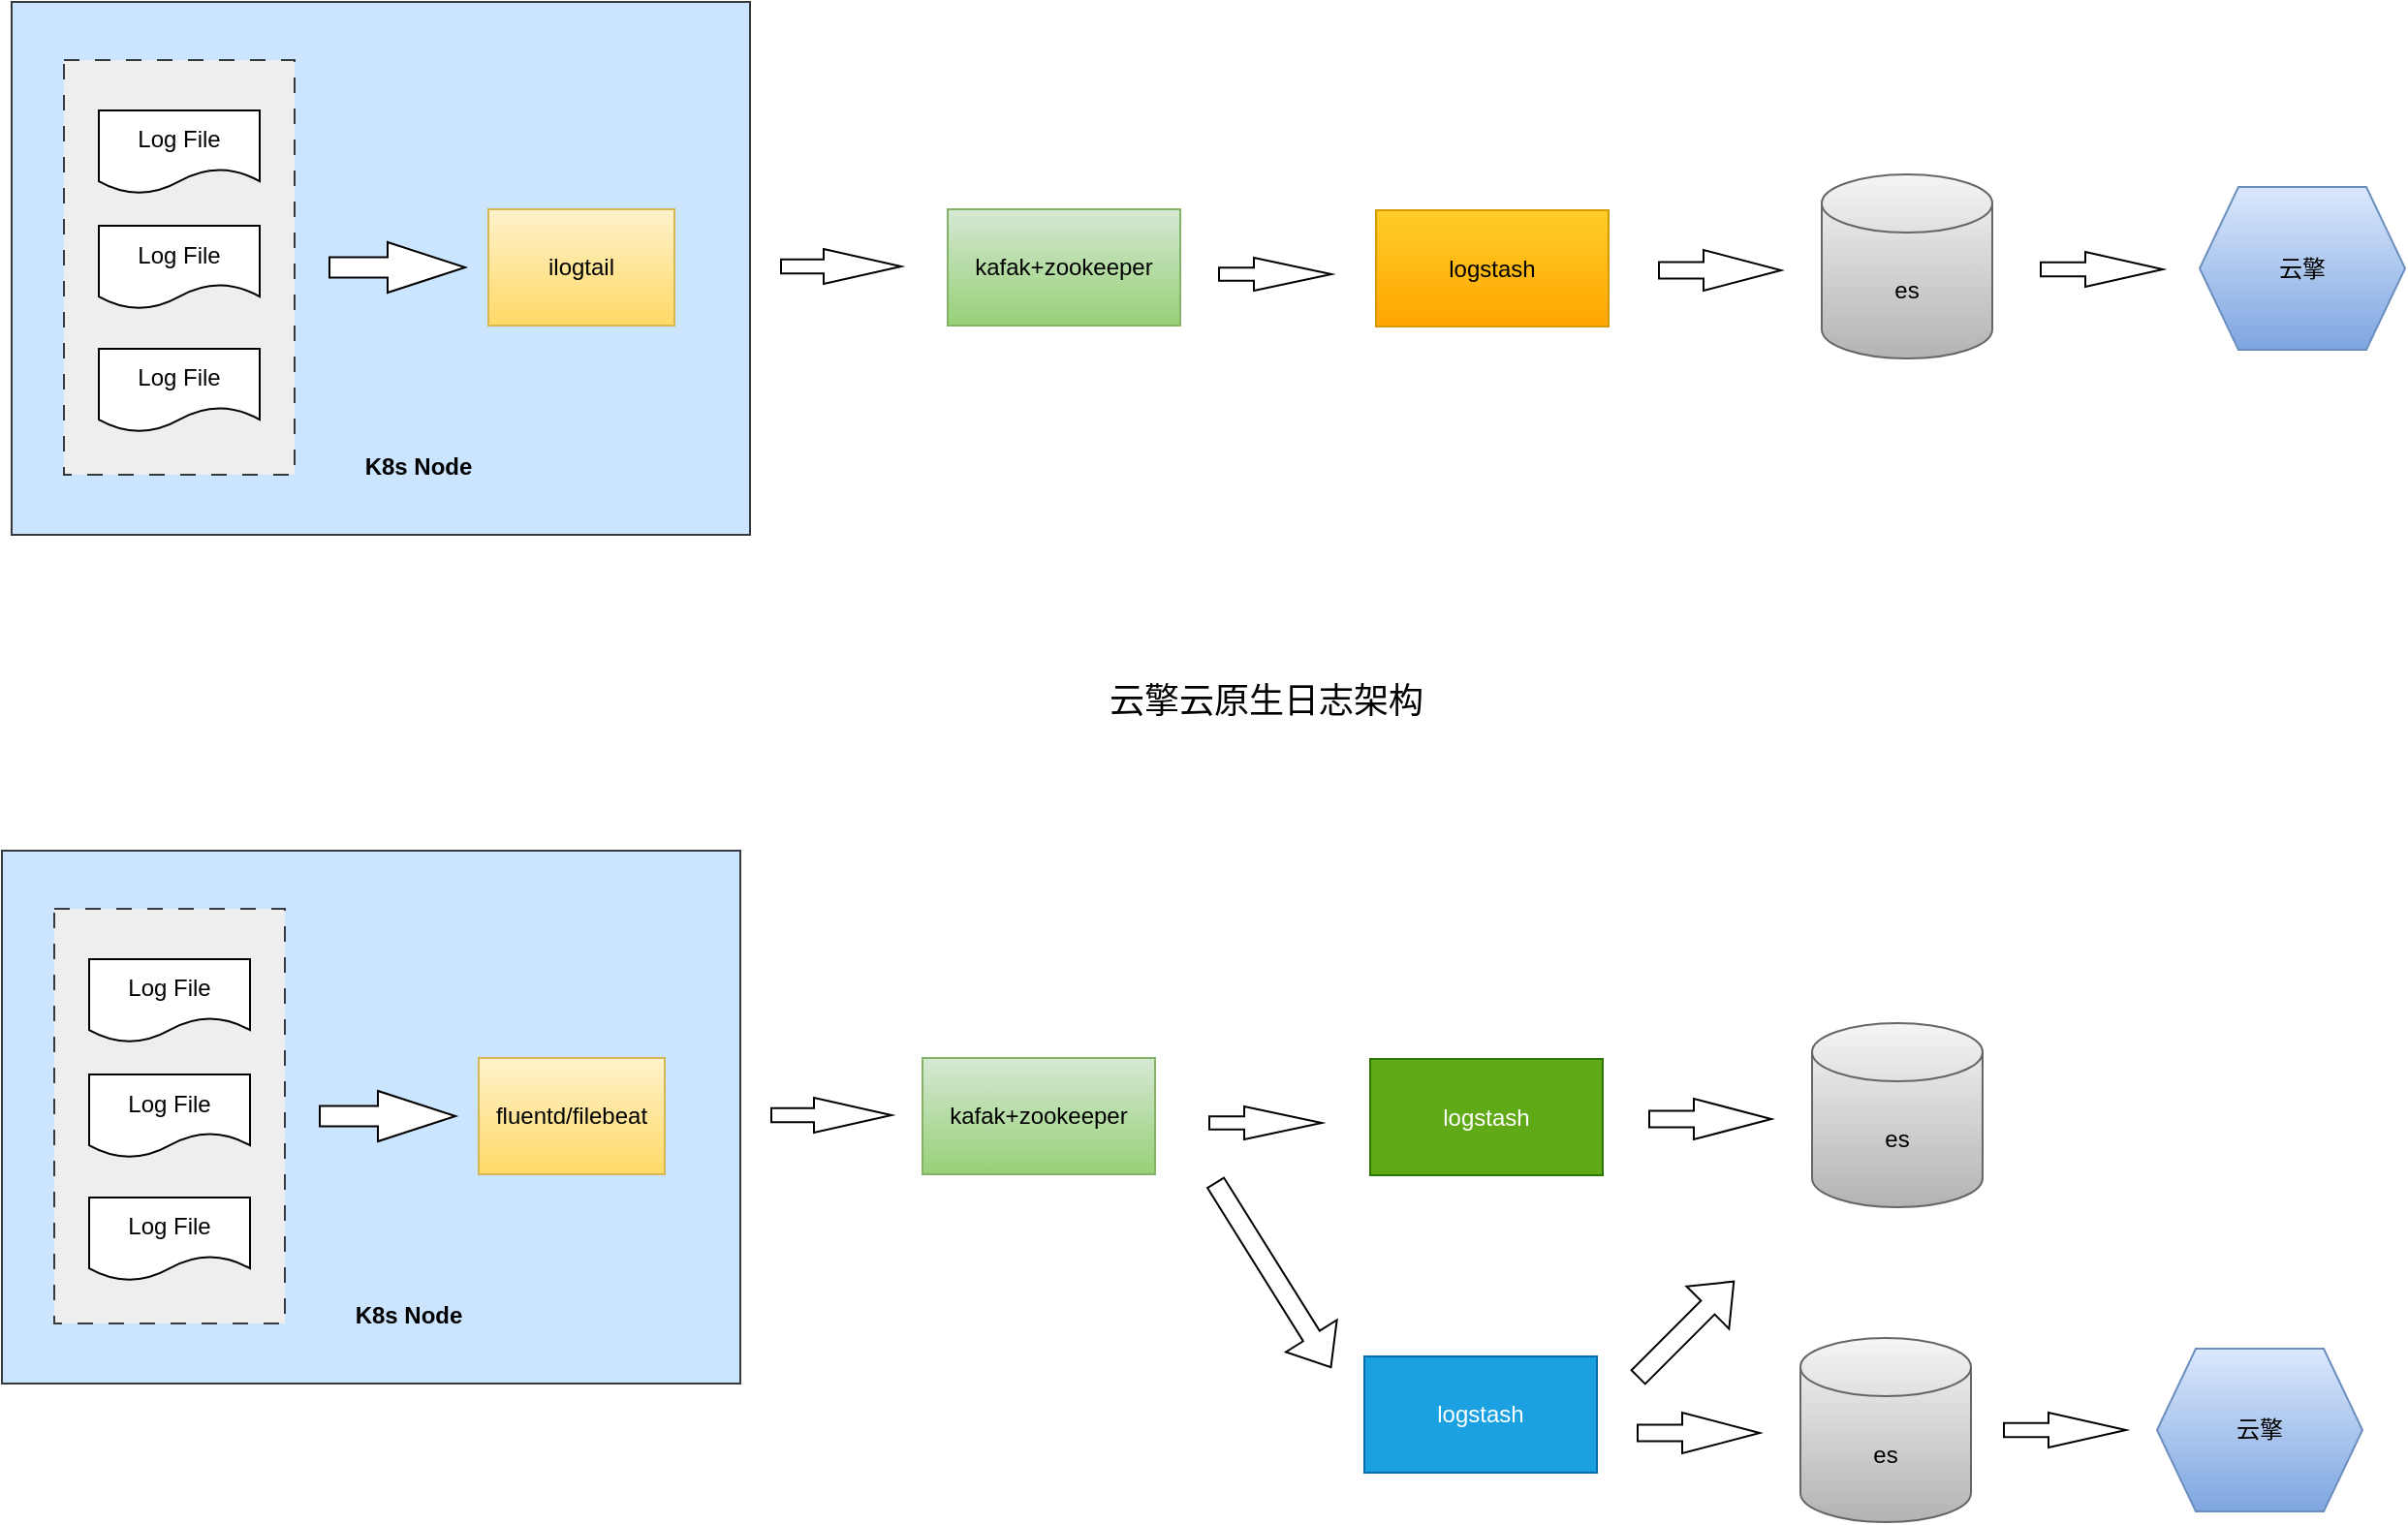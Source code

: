 <mxfile version="24.4.0" type="github">
  <diagram name="第 1 页" id="BbhQ3sLFAGEHEYkjeD8c">
    <mxGraphModel dx="1595" dy="650" grid="0" gridSize="10" guides="1" tooltips="1" connect="1" arrows="1" fold="1" page="0" pageScale="1" pageWidth="827" pageHeight="1169" math="0" shadow="0">
      <root>
        <mxCell id="0" />
        <mxCell id="1" parent="0" />
        <mxCell id="bUwzKDvQNxw6nzo83_uS-1" value="" style="rounded=0;whiteSpace=wrap;html=1;fillColor=#cce5ff;strokeColor=#36393d;" parent="1" vertex="1">
          <mxGeometry x="-38" y="178" width="381" height="275" as="geometry" />
        </mxCell>
        <mxCell id="bUwzKDvQNxw6nzo83_uS-2" value="ilogtail" style="rounded=0;whiteSpace=wrap;html=1;fillColor=#fff2cc;strokeColor=#d6b656;gradientColor=#ffd966;" parent="1" vertex="1">
          <mxGeometry x="208" y="285" width="96" height="60" as="geometry" />
        </mxCell>
        <mxCell id="bUwzKDvQNxw6nzo83_uS-3" value="" style="rounded=0;whiteSpace=wrap;html=1;dashed=1;dashPattern=8 8;fillColor=#eeeeee;strokeColor=#36393d;" parent="1" vertex="1">
          <mxGeometry x="-11" y="208" width="119" height="214" as="geometry" />
        </mxCell>
        <mxCell id="bUwzKDvQNxw6nzo83_uS-4" value="" style="html=1;shadow=0;dashed=0;align=center;verticalAlign=middle;shape=mxgraph.arrows2.arrow;dy=0.6;dx=40;notch=0;" parent="1" vertex="1">
          <mxGeometry x="126" y="302" width="70" height="26" as="geometry" />
        </mxCell>
        <mxCell id="bUwzKDvQNxw6nzo83_uS-7" value="" style="html=1;shadow=0;dashed=0;align=center;verticalAlign=middle;shape=mxgraph.arrows2.arrow;dy=0.6;dx=40;notch=0;" parent="1" vertex="1">
          <mxGeometry x="359" y="305.5" width="62" height="18" as="geometry" />
        </mxCell>
        <mxCell id="bUwzKDvQNxw6nzo83_uS-8" value="kafak+zookeeper" style="rounded=0;whiteSpace=wrap;html=1;fillColor=#d5e8d4;strokeColor=#82b366;gradientColor=#97d077;" parent="1" vertex="1">
          <mxGeometry x="445" y="285" width="120" height="60" as="geometry" />
        </mxCell>
        <mxCell id="bUwzKDvQNxw6nzo83_uS-9" value="logstash" style="rounded=0;whiteSpace=wrap;html=1;fillColor=#ffcd28;strokeColor=#d79b00;gradientColor=#ffa500;" parent="1" vertex="1">
          <mxGeometry x="666" y="285.5" width="120" height="60" as="geometry" />
        </mxCell>
        <mxCell id="bUwzKDvQNxw6nzo83_uS-12" value="" style="html=1;shadow=0;dashed=0;align=center;verticalAlign=middle;shape=mxgraph.arrows2.arrow;dy=0.6;dx=40;notch=0;" parent="1" vertex="1">
          <mxGeometry x="585" y="310" width="58" height="17" as="geometry" />
        </mxCell>
        <mxCell id="bUwzKDvQNxw6nzo83_uS-14" value="es" style="shape=cylinder3;whiteSpace=wrap;html=1;boundedLbl=1;backgroundOutline=1;size=15;fillColor=#f5f5f5;strokeColor=#666666;gradientColor=#b3b3b3;" parent="1" vertex="1">
          <mxGeometry x="896" y="267" width="88" height="95" as="geometry" />
        </mxCell>
        <mxCell id="bUwzKDvQNxw6nzo83_uS-15" value="" style="html=1;shadow=0;dashed=0;align=center;verticalAlign=middle;shape=mxgraph.arrows2.arrow;dy=0.6;dx=40;notch=0;" parent="1" vertex="1">
          <mxGeometry x="812" y="306" width="63" height="21" as="geometry" />
        </mxCell>
        <mxCell id="bUwzKDvQNxw6nzo83_uS-18" value="" style="html=1;shadow=0;dashed=0;align=center;verticalAlign=middle;shape=mxgraph.arrows2.arrow;dy=0.6;dx=40;notch=0;" parent="1" vertex="1">
          <mxGeometry x="1009" y="307" width="63" height="18" as="geometry" />
        </mxCell>
        <mxCell id="bUwzKDvQNxw6nzo83_uS-19" value="云擎" style="shape=hexagon;perimeter=hexagonPerimeter2;whiteSpace=wrap;html=1;fixedSize=1;fillColor=#dae8fc;strokeColor=#6c8ebf;gradientColor=#7ea6e0;" parent="1" vertex="1">
          <mxGeometry x="1091" y="273.5" width="106" height="84" as="geometry" />
        </mxCell>
        <mxCell id="bUwzKDvQNxw6nzo83_uS-20" value="Log File" style="shape=document;whiteSpace=wrap;html=1;boundedLbl=1;" parent="1" vertex="1">
          <mxGeometry x="7" y="234" width="83" height="43" as="geometry" />
        </mxCell>
        <mxCell id="bUwzKDvQNxw6nzo83_uS-21" value="Log File" style="shape=document;whiteSpace=wrap;html=1;boundedLbl=1;" parent="1" vertex="1">
          <mxGeometry x="7" y="293.5" width="83" height="43" as="geometry" />
        </mxCell>
        <mxCell id="bUwzKDvQNxw6nzo83_uS-22" value="Log File" style="shape=document;whiteSpace=wrap;html=1;boundedLbl=1;" parent="1" vertex="1">
          <mxGeometry x="7" y="357" width="83" height="43" as="geometry" />
        </mxCell>
        <mxCell id="bUwzKDvQNxw6nzo83_uS-23" value="&lt;b&gt;K8s Node&lt;/b&gt;" style="text;html=1;align=center;verticalAlign=middle;whiteSpace=wrap;rounded=0;" parent="1" vertex="1">
          <mxGeometry x="141.5" y="403" width="60" height="30" as="geometry" />
        </mxCell>
        <mxCell id="bUwzKDvQNxw6nzo83_uS-31" value="&lt;font style=&quot;font-size: 18px;&quot;&gt;云擎云原生日志架构&lt;/font&gt;" style="text;html=1;align=center;verticalAlign=middle;whiteSpace=wrap;rounded=0;" parent="1" vertex="1">
          <mxGeometry x="513" y="524" width="193" height="30" as="geometry" />
        </mxCell>
        <mxCell id="aREOA3AA0NQ1qb8RDd3X-1" value="" style="rounded=0;whiteSpace=wrap;html=1;fillColor=#cce5ff;strokeColor=#36393d;" vertex="1" parent="1">
          <mxGeometry x="-43" y="616" width="381" height="275" as="geometry" />
        </mxCell>
        <mxCell id="aREOA3AA0NQ1qb8RDd3X-2" value="fluentd/filebeat" style="rounded=0;whiteSpace=wrap;html=1;fillColor=#fff2cc;strokeColor=#d6b656;gradientColor=#ffd966;" vertex="1" parent="1">
          <mxGeometry x="203" y="723" width="96" height="60" as="geometry" />
        </mxCell>
        <mxCell id="aREOA3AA0NQ1qb8RDd3X-3" value="" style="rounded=0;whiteSpace=wrap;html=1;dashed=1;dashPattern=8 8;fillColor=#eeeeee;strokeColor=#36393d;" vertex="1" parent="1">
          <mxGeometry x="-16" y="646" width="119" height="214" as="geometry" />
        </mxCell>
        <mxCell id="aREOA3AA0NQ1qb8RDd3X-4" value="" style="html=1;shadow=0;dashed=0;align=center;verticalAlign=middle;shape=mxgraph.arrows2.arrow;dy=0.6;dx=40;notch=0;" vertex="1" parent="1">
          <mxGeometry x="121" y="740" width="70" height="26" as="geometry" />
        </mxCell>
        <mxCell id="aREOA3AA0NQ1qb8RDd3X-5" value="" style="html=1;shadow=0;dashed=0;align=center;verticalAlign=middle;shape=mxgraph.arrows2.arrow;dy=0.6;dx=40;notch=0;" vertex="1" parent="1">
          <mxGeometry x="354" y="743.5" width="62" height="18" as="geometry" />
        </mxCell>
        <mxCell id="aREOA3AA0NQ1qb8RDd3X-6" value="kafak+zookeeper" style="rounded=0;whiteSpace=wrap;html=1;fillColor=#d5e8d4;strokeColor=#82b366;gradientColor=#97d077;" vertex="1" parent="1">
          <mxGeometry x="432" y="723" width="120" height="60" as="geometry" />
        </mxCell>
        <mxCell id="aREOA3AA0NQ1qb8RDd3X-7" value="logstash" style="rounded=0;whiteSpace=wrap;html=1;fillColor=#60a917;strokeColor=#2D7600;fontColor=#ffffff;" vertex="1" parent="1">
          <mxGeometry x="663" y="723.5" width="120" height="60" as="geometry" />
        </mxCell>
        <mxCell id="aREOA3AA0NQ1qb8RDd3X-8" value="" style="html=1;shadow=0;dashed=0;align=center;verticalAlign=middle;shape=mxgraph.arrows2.arrow;dy=0.6;dx=40;notch=0;" vertex="1" parent="1">
          <mxGeometry x="580" y="748" width="58" height="17" as="geometry" />
        </mxCell>
        <mxCell id="aREOA3AA0NQ1qb8RDd3X-9" value="es" style="shape=cylinder3;whiteSpace=wrap;html=1;boundedLbl=1;backgroundOutline=1;size=15;fillColor=#f5f5f5;strokeColor=#666666;gradientColor=#b3b3b3;" vertex="1" parent="1">
          <mxGeometry x="891" y="705" width="88" height="95" as="geometry" />
        </mxCell>
        <mxCell id="aREOA3AA0NQ1qb8RDd3X-10" value="" style="html=1;shadow=0;dashed=0;align=center;verticalAlign=middle;shape=mxgraph.arrows2.arrow;dy=0.6;dx=40;notch=0;" vertex="1" parent="1">
          <mxGeometry x="807" y="744" width="63" height="21" as="geometry" />
        </mxCell>
        <mxCell id="aREOA3AA0NQ1qb8RDd3X-11" value="" style="html=1;shadow=0;dashed=0;align=center;verticalAlign=middle;shape=mxgraph.arrows2.arrow;dy=0.6;dx=40;notch=0;" vertex="1" parent="1">
          <mxGeometry x="990" y="906" width="63" height="18" as="geometry" />
        </mxCell>
        <mxCell id="aREOA3AA0NQ1qb8RDd3X-12" value="云擎" style="shape=hexagon;perimeter=hexagonPerimeter2;whiteSpace=wrap;html=1;fixedSize=1;fillColor=#dae8fc;strokeColor=#6c8ebf;gradientColor=#7ea6e0;" vertex="1" parent="1">
          <mxGeometry x="1069" y="873" width="106" height="84" as="geometry" />
        </mxCell>
        <mxCell id="aREOA3AA0NQ1qb8RDd3X-13" value="Log File" style="shape=document;whiteSpace=wrap;html=1;boundedLbl=1;" vertex="1" parent="1">
          <mxGeometry x="2" y="672" width="83" height="43" as="geometry" />
        </mxCell>
        <mxCell id="aREOA3AA0NQ1qb8RDd3X-14" value="Log File" style="shape=document;whiteSpace=wrap;html=1;boundedLbl=1;" vertex="1" parent="1">
          <mxGeometry x="2" y="731.5" width="83" height="43" as="geometry" />
        </mxCell>
        <mxCell id="aREOA3AA0NQ1qb8RDd3X-15" value="Log File" style="shape=document;whiteSpace=wrap;html=1;boundedLbl=1;" vertex="1" parent="1">
          <mxGeometry x="2" y="795" width="83" height="43" as="geometry" />
        </mxCell>
        <mxCell id="aREOA3AA0NQ1qb8RDd3X-16" value="&lt;b&gt;K8s Node&lt;/b&gt;" style="text;html=1;align=center;verticalAlign=middle;whiteSpace=wrap;rounded=0;" vertex="1" parent="1">
          <mxGeometry x="136.5" y="841" width="60" height="30" as="geometry" />
        </mxCell>
        <mxCell id="aREOA3AA0NQ1qb8RDd3X-17" value="logstash" style="rounded=0;whiteSpace=wrap;html=1;fillColor=#1ba1e2;strokeColor=#006EAF;fontColor=#ffffff;" vertex="1" parent="1">
          <mxGeometry x="660" y="877" width="120" height="60" as="geometry" />
        </mxCell>
        <mxCell id="aREOA3AA0NQ1qb8RDd3X-18" value="es" style="shape=cylinder3;whiteSpace=wrap;html=1;boundedLbl=1;backgroundOutline=1;size=15;fillColor=#f5f5f5;strokeColor=#666666;gradientColor=#b3b3b3;" vertex="1" parent="1">
          <mxGeometry x="885" y="867.5" width="88" height="95" as="geometry" />
        </mxCell>
        <mxCell id="aREOA3AA0NQ1qb8RDd3X-21" value="" style="html=1;shadow=0;dashed=0;align=center;verticalAlign=middle;shape=mxgraph.arrows2.arrow;dy=0.6;dx=40;notch=0;" vertex="1" parent="1">
          <mxGeometry x="801" y="906" width="63" height="21" as="geometry" />
        </mxCell>
        <mxCell id="aREOA3AA0NQ1qb8RDd3X-27" value="" style="shape=flexArrow;endArrow=classic;html=1;rounded=0;" edge="1" parent="1">
          <mxGeometry width="50" height="50" relative="1" as="geometry">
            <mxPoint x="801" y="888" as="sourcePoint" />
            <mxPoint x="851" y="838" as="targetPoint" />
          </mxGeometry>
        </mxCell>
        <mxCell id="aREOA3AA0NQ1qb8RDd3X-28" value="" style="shape=flexArrow;endArrow=classic;html=1;rounded=0;" edge="1" parent="1">
          <mxGeometry width="50" height="50" relative="1" as="geometry">
            <mxPoint x="583" y="787" as="sourcePoint" />
            <mxPoint x="643" y="883" as="targetPoint" />
          </mxGeometry>
        </mxCell>
      </root>
    </mxGraphModel>
  </diagram>
</mxfile>
